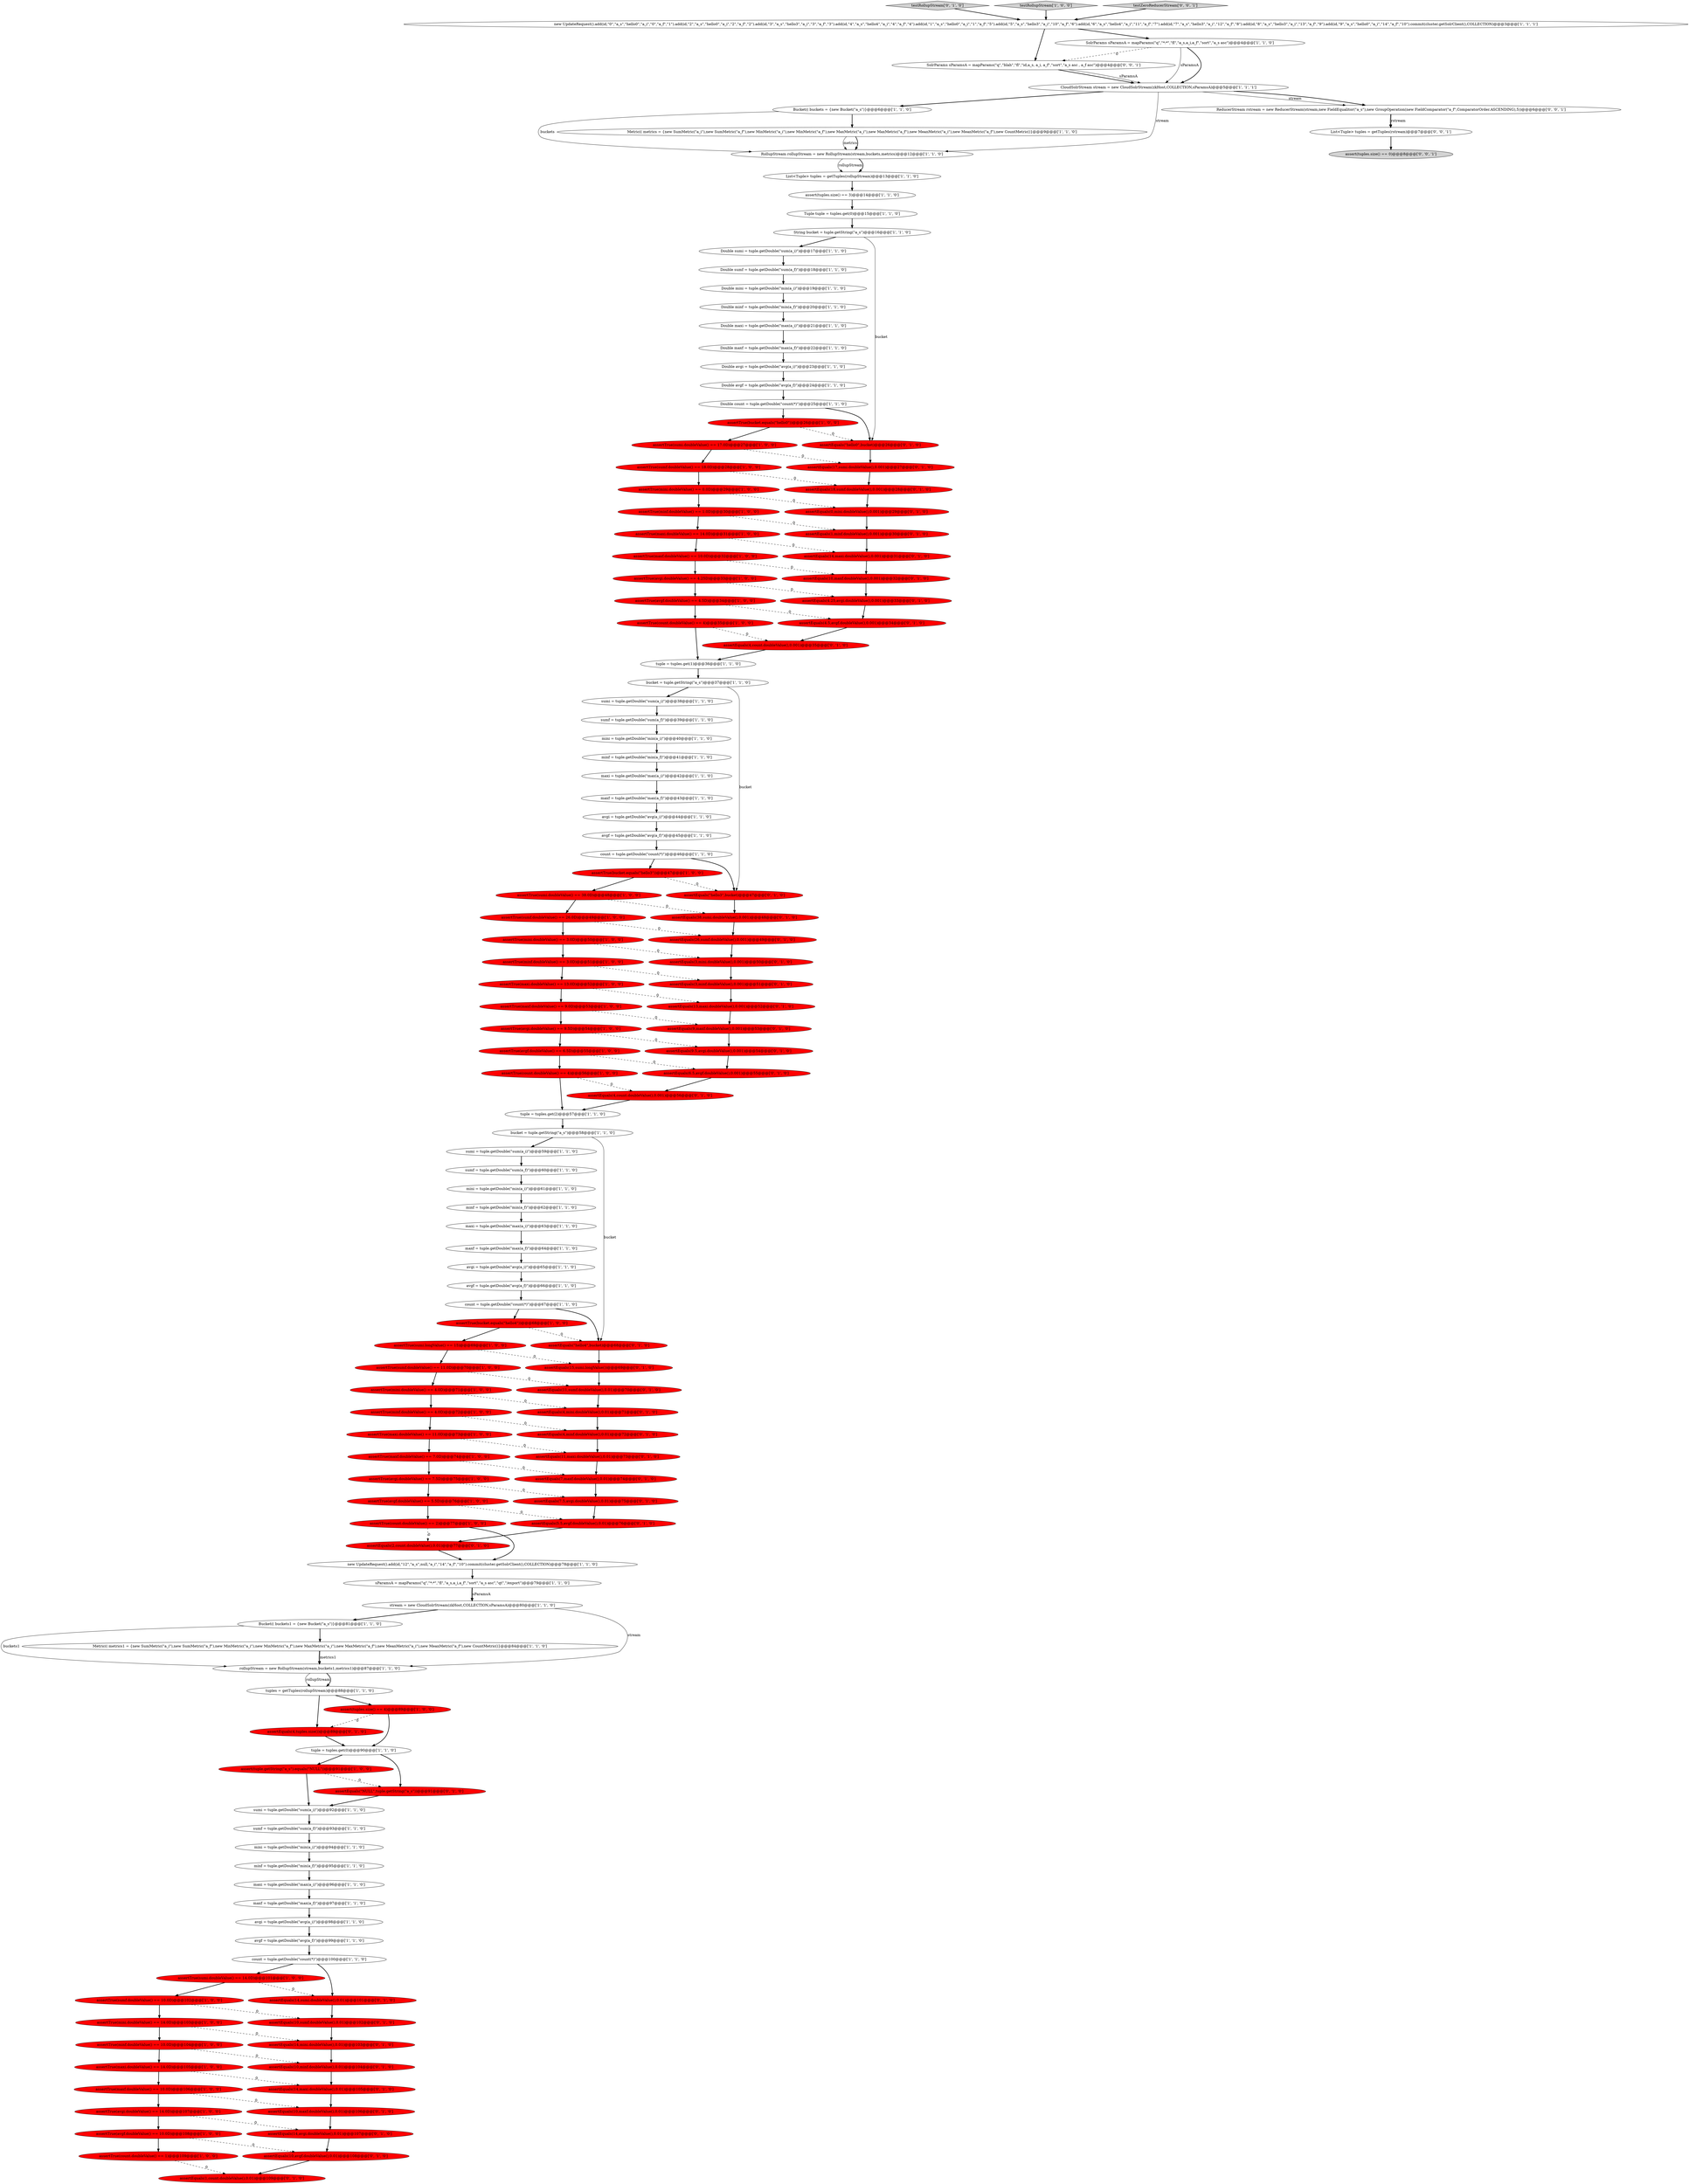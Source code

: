 digraph {
27 [style = filled, label = "assertTrue(minf.doubleValue() == 4.0D)@@@72@@@['1', '0', '0']", fillcolor = red, shape = ellipse image = "AAA1AAABBB1BBB"];
135 [style = filled, label = "assertEquals(15,sumi.longValue())@@@69@@@['0', '1', '0']", fillcolor = red, shape = ellipse image = "AAA1AAABBB2BBB"];
141 [style = filled, label = "assertEquals(2,count.doubleValue(),0.01)@@@77@@@['0', '1', '0']", fillcolor = red, shape = ellipse image = "AAA1AAABBB2BBB"];
77 [style = filled, label = "assertTrue(count.doubleValue() == 4)@@@56@@@['1', '0', '0']", fillcolor = red, shape = ellipse image = "AAA1AAABBB1BBB"];
46 [style = filled, label = "count = tuple.getDouble(\"count(*)\")@@@67@@@['1', '1', '0']", fillcolor = white, shape = ellipse image = "AAA0AAABBB1BBB"];
136 [style = filled, label = "assertEquals(5.5,avgf.doubleValue(),0.01)@@@76@@@['0', '1', '0']", fillcolor = red, shape = ellipse image = "AAA1AAABBB2BBB"];
15 [style = filled, label = "assertTrue(sumi.doubleValue() == 17.0D)@@@27@@@['1', '0', '0']", fillcolor = red, shape = ellipse image = "AAA1AAABBB1BBB"];
28 [style = filled, label = "sumi = tuple.getDouble(\"sum(a_i)\")@@@38@@@['1', '1', '0']", fillcolor = white, shape = ellipse image = "AAA0AAABBB1BBB"];
2 [style = filled, label = "assertTrue(sumi.doubleValue() == 14.0D)@@@101@@@['1', '0', '0']", fillcolor = red, shape = ellipse image = "AAA1AAABBB1BBB"];
9 [style = filled, label = "tuple = tuples.get(2)@@@57@@@['1', '1', '0']", fillcolor = white, shape = ellipse image = "AAA0AAABBB1BBB"];
75 [style = filled, label = "Double maxf = tuple.getDouble(\"max(a_f)\")@@@22@@@['1', '1', '0']", fillcolor = white, shape = ellipse image = "AAA0AAABBB1BBB"];
92 [style = filled, label = "count = tuple.getDouble(\"count(*)\")@@@46@@@['1', '1', '0']", fillcolor = white, shape = ellipse image = "AAA0AAABBB1BBB"];
3 [style = filled, label = "assertTrue(maxi.doubleValue() == 14.0D)@@@31@@@['1', '0', '0']", fillcolor = red, shape = ellipse image = "AAA1AAABBB1BBB"];
140 [style = filled, label = "assertEquals(26,sumf.doubleValue(),0.001)@@@49@@@['0', '1', '0']", fillcolor = red, shape = ellipse image = "AAA1AAABBB2BBB"];
10 [style = filled, label = "assertTrue(avgi.doubleValue() == 9.5D)@@@54@@@['1', '0', '0']", fillcolor = red, shape = ellipse image = "AAA1AAABBB1BBB"];
93 [style = filled, label = "Bucket(( buckets1 = {new Bucket(\"a_s\")}@@@81@@@['1', '1', '0']", fillcolor = white, shape = ellipse image = "AAA0AAABBB1BBB"];
43 [style = filled, label = "mini = tuple.getDouble(\"min(a_i)\")@@@94@@@['1', '1', '0']", fillcolor = white, shape = ellipse image = "AAA0AAABBB1BBB"];
99 [style = filled, label = "new UpdateRequest().add(id,\"0\",\"a_s\",\"hello0\",\"a_i\",\"0\",\"a_f\",\"1\").add(id,\"2\",\"a_s\",\"hello0\",\"a_i\",\"2\",\"a_f\",\"2\").add(id,\"3\",\"a_s\",\"hello3\",\"a_i\",\"3\",\"a_f\",\"3\").add(id,\"4\",\"a_s\",\"hello4\",\"a_i\",\"4\",\"a_f\",\"4\").add(id,\"1\",\"a_s\",\"hello0\",\"a_i\",\"1\",\"a_f\",\"5\").add(id,\"5\",\"a_s\",\"hello3\",\"a_i\",\"10\",\"a_f\",\"6\").add(id,\"6\",\"a_s\",\"hello4\",\"a_i\",\"11\",\"a_f\",\"7\").add(id,\"7\",\"a_s\",\"hello3\",\"a_i\",\"12\",\"a_f\",\"8\").add(id,\"8\",\"a_s\",\"hello3\",\"a_i\",\"13\",\"a_f\",\"9\").add(id,\"9\",\"a_s\",\"hello0\",\"a_i\",\"14\",\"a_f\",\"10\").commit(cluster.getSolrClient(),COLLECTION)@@@3@@@['1', '1', '1']", fillcolor = white, shape = ellipse image = "AAA0AAABBB1BBB"];
45 [style = filled, label = "assertTrue(bucket.equals(\"hello0\"))@@@26@@@['1', '0', '0']", fillcolor = red, shape = ellipse image = "AAA1AAABBB1BBB"];
69 [style = filled, label = "assertTrue(avgi.doubleValue() == 4.25D)@@@33@@@['1', '0', '0']", fillcolor = red, shape = ellipse image = "AAA1AAABBB1BBB"];
16 [style = filled, label = "maxi = tuple.getDouble(\"max(a_i)\")@@@63@@@['1', '1', '0']", fillcolor = white, shape = ellipse image = "AAA0AAABBB1BBB"];
11 [style = filled, label = "sumi = tuple.getDouble(\"sum(a_i)\")@@@59@@@['1', '1', '0']", fillcolor = white, shape = ellipse image = "AAA0AAABBB1BBB"];
6 [style = filled, label = "assertTrue(sumf.doubleValue() == 18.0D)@@@28@@@['1', '0', '0']", fillcolor = red, shape = ellipse image = "AAA1AAABBB1BBB"];
62 [style = filled, label = "sumf = tuple.getDouble(\"sum(a_f)\")@@@60@@@['1', '1', '0']", fillcolor = white, shape = ellipse image = "AAA0AAABBB1BBB"];
67 [style = filled, label = "avgi = tuple.getDouble(\"avg(a_i)\")@@@44@@@['1', '1', '0']", fillcolor = white, shape = ellipse image = "AAA0AAABBB1BBB"];
44 [style = filled, label = "avgi = tuple.getDouble(\"avg(a_i)\")@@@98@@@['1', '1', '0']", fillcolor = white, shape = ellipse image = "AAA0AAABBB1BBB"];
54 [style = filled, label = "assertTrue(count.doubleValue() == 1)@@@109@@@['1', '0', '0']", fillcolor = red, shape = ellipse image = "AAA1AAABBB1BBB"];
106 [style = filled, label = "testRollupStream['0', '1', '0']", fillcolor = lightgray, shape = diamond image = "AAA0AAABBB2BBB"];
61 [style = filled, label = "maxi = tuple.getDouble(\"max(a_i)\")@@@42@@@['1', '1', '0']", fillcolor = white, shape = ellipse image = "AAA0AAABBB1BBB"];
59 [style = filled, label = "assertTrue(minf.doubleValue() == 3.0D)@@@51@@@['1', '0', '0']", fillcolor = red, shape = ellipse image = "AAA1AAABBB1BBB"];
97 [style = filled, label = "assertTrue(count.doubleValue() == 2)@@@77@@@['1', '0', '0']", fillcolor = red, shape = ellipse image = "AAA1AAABBB1BBB"];
57 [style = filled, label = "assertTrue(avgf.doubleValue() == 4.5D)@@@34@@@['1', '0', '0']", fillcolor = red, shape = ellipse image = "AAA1AAABBB1BBB"];
94 [style = filled, label = "minf = tuple.getDouble(\"min(a_f)\")@@@95@@@['1', '1', '0']", fillcolor = white, shape = ellipse image = "AAA0AAABBB1BBB"];
49 [style = filled, label = "assertTrue(sumf.doubleValue() == 11.0D)@@@70@@@['1', '0', '0']", fillcolor = red, shape = ellipse image = "AAA1AAABBB1BBB"];
60 [style = filled, label = "assertTrue(maxi.doubleValue() == 14.0D)@@@105@@@['1', '0', '0']", fillcolor = red, shape = ellipse image = "AAA1AAABBB1BBB"];
76 [style = filled, label = "assertTrue(minf.doubleValue() == 1.0D)@@@30@@@['1', '0', '0']", fillcolor = red, shape = ellipse image = "AAA1AAABBB1BBB"];
12 [style = filled, label = "bucket = tuple.getString(\"a_s\")@@@37@@@['1', '1', '0']", fillcolor = white, shape = ellipse image = "AAA0AAABBB1BBB"];
30 [style = filled, label = "assertTrue(maxf.doubleValue() == 10.0D)@@@106@@@['1', '0', '0']", fillcolor = red, shape = ellipse image = "AAA1AAABBB1BBB"];
22 [style = filled, label = "assert(tuple.getString(\"a_s\").equals(\"NULL\"))@@@91@@@['1', '0', '0']", fillcolor = red, shape = ellipse image = "AAA1AAABBB1BBB"];
105 [style = filled, label = "assertEquals(14,maxi.doubleValue(),0.01)@@@105@@@['0', '1', '0']", fillcolor = red, shape = ellipse image = "AAA1AAABBB2BBB"];
71 [style = filled, label = "Double sumi = tuple.getDouble(\"sum(a_i)\")@@@17@@@['1', '1', '0']", fillcolor = white, shape = ellipse image = "AAA0AAABBB1BBB"];
96 [style = filled, label = "mini = tuple.getDouble(\"min(a_i)\")@@@61@@@['1', '1', '0']", fillcolor = white, shape = ellipse image = "AAA0AAABBB1BBB"];
120 [style = filled, label = "assertEquals(14,maxi.doubleValue(),0.001)@@@31@@@['0', '1', '0']", fillcolor = red, shape = ellipse image = "AAA1AAABBB2BBB"];
123 [style = filled, label = "assertEquals(4,mini.doubleValue(),0.01)@@@71@@@['0', '1', '0']", fillcolor = red, shape = ellipse image = "AAA1AAABBB2BBB"];
64 [style = filled, label = "Metric(( metrics1 = {new SumMetric(\"a_i\"),new SumMetric(\"a_f\"),new MinMetric(\"a_i\"),new MinMetric(\"a_f\"),new MaxMetric(\"a_i\"),new MaxMetric(\"a_f\"),new MeanMetric(\"a_i\"),new MeanMetric(\"a_f\"),new CountMetric()}@@@84@@@['1', '1', '0']", fillcolor = white, shape = ellipse image = "AAA0AAABBB1BBB"];
56 [style = filled, label = "assertTrue(avgf.doubleValue() == 6.5D)@@@55@@@['1', '0', '0']", fillcolor = red, shape = ellipse image = "AAA1AAABBB1BBB"];
133 [style = filled, label = "assertEquals(3,minf.doubleValue(),0.001)@@@51@@@['0', '1', '0']", fillcolor = red, shape = ellipse image = "AAA1AAABBB2BBB"];
72 [style = filled, label = "rollupStream = new RollupStream(stream,buckets1,metrics1)@@@87@@@['1', '1', '0']", fillcolor = white, shape = ellipse image = "AAA0AAABBB1BBB"];
108 [style = filled, label = "assertEquals(4.5,avgf.doubleValue(),0.001)@@@34@@@['0', '1', '0']", fillcolor = red, shape = ellipse image = "AAA1AAABBB2BBB"];
89 [style = filled, label = "maxf = tuple.getDouble(\"max(a_f)\")@@@64@@@['1', '1', '0']", fillcolor = white, shape = ellipse image = "AAA0AAABBB1BBB"];
101 [style = filled, label = "assertEquals(7,maxf.doubleValue(),0.01)@@@74@@@['0', '1', '0']", fillcolor = red, shape = ellipse image = "AAA1AAABBB2BBB"];
29 [style = filled, label = "assertTrue(count.doubleValue() == 4)@@@35@@@['1', '0', '0']", fillcolor = red, shape = ellipse image = "AAA1AAABBB1BBB"];
14 [style = filled, label = "sumf = tuple.getDouble(\"sum(a_f)\")@@@93@@@['1', '1', '0']", fillcolor = white, shape = ellipse image = "AAA0AAABBB1BBB"];
112 [style = filled, label = "assertEquals(14,avgi.doubleValue(),0.01)@@@107@@@['0', '1', '0']", fillcolor = red, shape = ellipse image = "AAA1AAABBB2BBB"];
83 [style = filled, label = "List<Tuple> tuples = getTuples(rollupStream)@@@13@@@['1', '1', '0']", fillcolor = white, shape = ellipse image = "AAA0AAABBB1BBB"];
124 [style = filled, label = "assertEquals(13,maxi.doubleValue(),0.001)@@@52@@@['0', '1', '0']", fillcolor = red, shape = ellipse image = "AAA1AAABBB2BBB"];
103 [style = filled, label = "assertEquals(4.25,avgi.doubleValue(),0.001)@@@33@@@['0', '1', '0']", fillcolor = red, shape = ellipse image = "AAA1AAABBB2BBB"];
34 [style = filled, label = "RollupStream rollupStream = new RollupStream(stream,buckets,metrics)@@@12@@@['1', '1', '0']", fillcolor = white, shape = ellipse image = "AAA0AAABBB1BBB"];
115 [style = filled, label = "assertEquals(9,maxf.doubleValue(),0.001)@@@53@@@['0', '1', '0']", fillcolor = red, shape = ellipse image = "AAA1AAABBB2BBB"];
21 [style = filled, label = "bucket = tuple.getString(\"a_s\")@@@58@@@['1', '1', '0']", fillcolor = white, shape = ellipse image = "AAA0AAABBB1BBB"];
4 [style = filled, label = "maxi = tuple.getDouble(\"max(a_i)\")@@@96@@@['1', '1', '0']", fillcolor = white, shape = ellipse image = "AAA0AAABBB1BBB"];
39 [style = filled, label = "Double avgf = tuple.getDouble(\"avg(a_f)\")@@@24@@@['1', '1', '0']", fillcolor = white, shape = ellipse image = "AAA0AAABBB1BBB"];
13 [style = filled, label = "sParamsA = mapParams(\"q\",\"*:*\",\"fl\",\"a_s,a_i,a_f\",\"sort\",\"a_s asc\",\"qt\",\"/export\")@@@79@@@['1', '1', '0']", fillcolor = white, shape = ellipse image = "AAA0AAABBB1BBB"];
87 [style = filled, label = "Metric(( metrics = {new SumMetric(\"a_i\"),new SumMetric(\"a_f\"),new MinMetric(\"a_i\"),new MinMetric(\"a_f\"),new MaxMetric(\"a_i\"),new MaxMetric(\"a_f\"),new MeanMetric(\"a_i\"),new MeanMetric(\"a_f\"),new CountMetric()}@@@9@@@['1', '1', '0']", fillcolor = white, shape = ellipse image = "AAA0AAABBB1BBB"];
127 [style = filled, label = "assertEquals(\"hello0\",bucket)@@@26@@@['0', '1', '0']", fillcolor = red, shape = ellipse image = "AAA1AAABBB2BBB"];
110 [style = filled, label = "assertEquals(10,sumf.doubleValue(),0.01)@@@102@@@['0', '1', '0']", fillcolor = red, shape = ellipse image = "AAA1AAABBB2BBB"];
18 [style = filled, label = "assertTrue(sumf.doubleValue() == 10.0D)@@@102@@@['1', '0', '0']", fillcolor = red, shape = ellipse image = "AAA1AAABBB1BBB"];
41 [style = filled, label = "assertTrue(avgf.doubleValue() == 10.0D)@@@108@@@['1', '0', '0']", fillcolor = red, shape = ellipse image = "AAA1AAABBB1BBB"];
109 [style = filled, label = "assertEquals(4,count.doubleValue(),0.001)@@@35@@@['0', '1', '0']", fillcolor = red, shape = ellipse image = "AAA1AAABBB2BBB"];
48 [style = filled, label = "Tuple tuple = tuples.get(0)@@@15@@@['1', '1', '0']", fillcolor = white, shape = ellipse image = "AAA0AAABBB1BBB"];
50 [style = filled, label = "tuples = getTuples(rollupStream)@@@88@@@['1', '1', '0']", fillcolor = white, shape = ellipse image = "AAA0AAABBB1BBB"];
114 [style = filled, label = "assertEquals(9.5,avgi.doubleValue(),0.001)@@@54@@@['0', '1', '0']", fillcolor = red, shape = ellipse image = "AAA1AAABBB2BBB"];
142 [style = filled, label = "assert(tuples.size() == 0)@@@8@@@['0', '0', '1']", fillcolor = lightgray, shape = ellipse image = "AAA0AAABBB3BBB"];
66 [style = filled, label = "maxf = tuple.getDouble(\"max(a_f)\")@@@43@@@['1', '1', '0']", fillcolor = white, shape = ellipse image = "AAA0AAABBB1BBB"];
7 [style = filled, label = "SolrParams sParamsA = mapParams(\"q\",\"*:*\",\"fl\",\"a_s,a_i,a_f\",\"sort\",\"a_s asc\")@@@4@@@['1', '1', '0']", fillcolor = white, shape = ellipse image = "AAA0AAABBB1BBB"];
139 [style = filled, label = "assertEquals(10,minf.doubleValue(),0.01)@@@104@@@['0', '1', '0']", fillcolor = red, shape = ellipse image = "AAA1AAABBB2BBB"];
102 [style = filled, label = "assertEquals(1,count.doubleValue(),0.01)@@@109@@@['0', '1', '0']", fillcolor = red, shape = ellipse image = "AAA1AAABBB2BBB"];
51 [style = filled, label = "assertTrue(avgi.doubleValue() == 14.0D)@@@107@@@['1', '0', '0']", fillcolor = red, shape = ellipse image = "AAA1AAABBB1BBB"];
91 [style = filled, label = "assertTrue(bucket.equals(\"hello3\"))@@@47@@@['1', '0', '0']", fillcolor = red, shape = ellipse image = "AAA1AAABBB1BBB"];
25 [style = filled, label = "avgi = tuple.getDouble(\"avg(a_i)\")@@@65@@@['1', '1', '0']", fillcolor = white, shape = ellipse image = "AAA0AAABBB1BBB"];
121 [style = filled, label = "assertEquals(11,maxi.doubleValue(),0.01)@@@73@@@['0', '1', '0']", fillcolor = red, shape = ellipse image = "AAA1AAABBB2BBB"];
55 [style = filled, label = "sumf = tuple.getDouble(\"sum(a_f)\")@@@39@@@['1', '1', '0']", fillcolor = white, shape = ellipse image = "AAA0AAABBB1BBB"];
78 [style = filled, label = "count = tuple.getDouble(\"count(*)\")@@@100@@@['1', '1', '0']", fillcolor = white, shape = ellipse image = "AAA0AAABBB1BBB"];
23 [style = filled, label = "assertTrue(mini.doubleValue() == 3.0D)@@@50@@@['1', '0', '0']", fillcolor = red, shape = ellipse image = "AAA1AAABBB1BBB"];
79 [style = filled, label = "Double count = tuple.getDouble(\"count(*)\")@@@25@@@['1', '1', '0']", fillcolor = white, shape = ellipse image = "AAA0AAABBB1BBB"];
104 [style = filled, label = "assertEquals(11,sumf.doubleValue(),0.01)@@@70@@@['0', '1', '0']", fillcolor = red, shape = ellipse image = "AAA1AAABBB2BBB"];
95 [style = filled, label = "stream = new CloudSolrStream(zkHost,COLLECTION,sParamsA)@@@80@@@['1', '1', '0']", fillcolor = white, shape = ellipse image = "AAA0AAABBB1BBB"];
20 [style = filled, label = "Bucket(( buckets = {new Bucket(\"a_s\")}@@@6@@@['1', '1', '0']", fillcolor = white, shape = ellipse image = "AAA0AAABBB1BBB"];
74 [style = filled, label = "assert(tuples.size() == 3)@@@14@@@['1', '1', '0']", fillcolor = white, shape = ellipse image = "AAA0AAABBB1BBB"];
146 [style = filled, label = "ReducerStream rstream = new ReducerStream(stream,new FieldEqualitor(\"a_s\"),new GroupOperation(new FieldComparator(\"a_f\",ComparatorOrder.ASCENDING),5))@@@6@@@['0', '0', '1']", fillcolor = white, shape = ellipse image = "AAA0AAABBB3BBB"];
40 [style = filled, label = "tuple = tuples.get(0)@@@90@@@['1', '1', '0']", fillcolor = white, shape = ellipse image = "AAA0AAABBB1BBB"];
1 [style = filled, label = "assertTrue(mini.doubleValue() == 14.0D)@@@103@@@['1', '0', '0']", fillcolor = red, shape = ellipse image = "AAA1AAABBB1BBB"];
82 [style = filled, label = "avgf = tuple.getDouble(\"avg(a_f)\")@@@66@@@['1', '1', '0']", fillcolor = white, shape = ellipse image = "AAA0AAABBB1BBB"];
86 [style = filled, label = "assertTrue(sumi.longValue() == 15)@@@69@@@['1', '0', '0']", fillcolor = red, shape = ellipse image = "AAA1AAABBB1BBB"];
73 [style = filled, label = "maxf = tuple.getDouble(\"max(a_f)\")@@@97@@@['1', '1', '0']", fillcolor = white, shape = ellipse image = "AAA0AAABBB1BBB"];
8 [style = filled, label = "testRollupStream['1', '0', '0']", fillcolor = lightgray, shape = diamond image = "AAA0AAABBB1BBB"];
70 [style = filled, label = "Double maxi = tuple.getDouble(\"max(a_i)\")@@@21@@@['1', '1', '0']", fillcolor = white, shape = ellipse image = "AAA0AAABBB1BBB"];
68 [style = filled, label = "assertTrue(sumi.doubleValue() == 38.0D)@@@48@@@['1', '0', '0']", fillcolor = red, shape = ellipse image = "AAA1AAABBB1BBB"];
134 [style = filled, label = "assertEquals(4,tuples.size())@@@89@@@['0', '1', '0']", fillcolor = red, shape = ellipse image = "AAA1AAABBB2BBB"];
117 [style = filled, label = "assertEquals(0,mini.doubleValue(),0.001)@@@29@@@['0', '1', '0']", fillcolor = red, shape = ellipse image = "AAA1AAABBB2BBB"];
130 [style = filled, label = "assertEquals(14,sumi.doubleValue(),0.01)@@@101@@@['0', '1', '0']", fillcolor = red, shape = ellipse image = "AAA1AAABBB2BBB"];
19 [style = filled, label = "assertTrue(minf.doubleValue() == 10.0D)@@@104@@@['1', '0', '0']", fillcolor = red, shape = ellipse image = "AAA1AAABBB1BBB"];
42 [style = filled, label = "assertTrue(maxf.doubleValue() == 9.0D)@@@53@@@['1', '0', '0']", fillcolor = red, shape = ellipse image = "AAA1AAABBB1BBB"];
33 [style = filled, label = "assertTrue(avgf.doubleValue() == 5.5D)@@@76@@@['1', '0', '0']", fillcolor = red, shape = ellipse image = "AAA1AAABBB1BBB"];
138 [style = filled, label = "assertEquals(17,sumi.doubleValue(),0.001)@@@27@@@['0', '1', '0']", fillcolor = red, shape = ellipse image = "AAA1AAABBB2BBB"];
107 [style = filled, label = "assertEquals(\"hello3\",bucket)@@@47@@@['0', '1', '0']", fillcolor = red, shape = ellipse image = "AAA1AAABBB2BBB"];
129 [style = filled, label = "assertEquals(38,sumi.doubleValue(),0.001)@@@48@@@['0', '1', '0']", fillcolor = red, shape = ellipse image = "AAA1AAABBB2BBB"];
111 [style = filled, label = "assertEquals(1,minf.doubleValue(),0.001)@@@30@@@['0', '1', '0']", fillcolor = red, shape = ellipse image = "AAA1AAABBB2BBB"];
37 [style = filled, label = "avgf = tuple.getDouble(\"avg(a_f)\")@@@45@@@['1', '1', '0']", fillcolor = white, shape = ellipse image = "AAA0AAABBB1BBB"];
81 [style = filled, label = "Double mini = tuple.getDouble(\"min(a_i)\")@@@19@@@['1', '1', '0']", fillcolor = white, shape = ellipse image = "AAA0AAABBB1BBB"];
85 [style = filled, label = "assertTrue(bucket.equals(\"hello4\"))@@@68@@@['1', '0', '0']", fillcolor = red, shape = ellipse image = "AAA1AAABBB1BBB"];
125 [style = filled, label = "assertEquals(6.5,avgf.doubleValue(),0.001)@@@55@@@['0', '1', '0']", fillcolor = red, shape = ellipse image = "AAA1AAABBB2BBB"];
36 [style = filled, label = "assertTrue(maxf.doubleValue() == 7.0D)@@@74@@@['1', '0', '0']", fillcolor = red, shape = ellipse image = "AAA1AAABBB1BBB"];
143 [style = filled, label = "testZeroReducerStream['0', '0', '1']", fillcolor = lightgray, shape = diamond image = "AAA0AAABBB3BBB"];
116 [style = filled, label = "assertEquals(10,maxf.doubleValue(),0.001)@@@32@@@['0', '1', '0']", fillcolor = red, shape = ellipse image = "AAA1AAABBB2BBB"];
35 [style = filled, label = "Double sumf = tuple.getDouble(\"sum(a_f)\")@@@18@@@['1', '1', '0']", fillcolor = white, shape = ellipse image = "AAA0AAABBB1BBB"];
132 [style = filled, label = "assertEquals(\"hello4\",bucket)@@@68@@@['0', '1', '0']", fillcolor = red, shape = ellipse image = "AAA1AAABBB2BBB"];
24 [style = filled, label = "tuple = tuples.get(1)@@@36@@@['1', '1', '0']", fillcolor = white, shape = ellipse image = "AAA0AAABBB1BBB"];
84 [style = filled, label = "assertTrue(avgi.doubleValue() == 7.5D)@@@75@@@['1', '0', '0']", fillcolor = red, shape = ellipse image = "AAA1AAABBB1BBB"];
118 [style = filled, label = "assertEquals(18,sumf.doubleValue(),0.001)@@@28@@@['0', '1', '0']", fillcolor = red, shape = ellipse image = "AAA1AAABBB2BBB"];
31 [style = filled, label = "Double avgi = tuple.getDouble(\"avg(a_i)\")@@@23@@@['1', '1', '0']", fillcolor = white, shape = ellipse image = "AAA0AAABBB1BBB"];
52 [style = filled, label = "new UpdateRequest().add(id,\"12\",\"a_s\",null,\"a_i\",\"14\",\"a_f\",\"10\").commit(cluster.getSolrClient(),COLLECTION)@@@78@@@['1', '1', '0']", fillcolor = white, shape = ellipse image = "AAA0AAABBB1BBB"];
88 [style = filled, label = "minf = tuple.getDouble(\"min(a_f)\")@@@41@@@['1', '1', '0']", fillcolor = white, shape = ellipse image = "AAA0AAABBB1BBB"];
80 [style = filled, label = "assert(tuples.size() == 4)@@@89@@@['1', '0', '0']", fillcolor = red, shape = ellipse image = "AAA1AAABBB1BBB"];
126 [style = filled, label = "assertEquals(3,mini.doubleValue(),0.001)@@@50@@@['0', '1', '0']", fillcolor = red, shape = ellipse image = "AAA1AAABBB2BBB"];
47 [style = filled, label = "assertTrue(mini.doubleValue() == 0.0D)@@@29@@@['1', '0', '0']", fillcolor = red, shape = ellipse image = "AAA1AAABBB1BBB"];
137 [style = filled, label = "assertEquals(\"NULL\",tuple.getString(\"a_s\"))@@@91@@@['0', '1', '0']", fillcolor = red, shape = ellipse image = "AAA1AAABBB2BBB"];
128 [style = filled, label = "assertEquals(4,minf.doubleValue(),0.01)@@@72@@@['0', '1', '0']", fillcolor = red, shape = ellipse image = "AAA1AAABBB2BBB"];
113 [style = filled, label = "assertEquals(10,avgf.doubleValue(),0.01)@@@108@@@['0', '1', '0']", fillcolor = red, shape = ellipse image = "AAA1AAABBB2BBB"];
145 [style = filled, label = "List<Tuple> tuples = getTuples(rstream)@@@7@@@['0', '0', '1']", fillcolor = white, shape = ellipse image = "AAA0AAABBB3BBB"];
122 [style = filled, label = "assertEquals(14,mini.doubleValue(),0.01)@@@103@@@['0', '1', '0']", fillcolor = red, shape = ellipse image = "AAA1AAABBB2BBB"];
65 [style = filled, label = "assertTrue(maxf.doubleValue() == 10.0D)@@@32@@@['1', '0', '0']", fillcolor = red, shape = ellipse image = "AAA1AAABBB1BBB"];
32 [style = filled, label = "Double minf = tuple.getDouble(\"min(a_f)\")@@@20@@@['1', '1', '0']", fillcolor = white, shape = ellipse image = "AAA0AAABBB1BBB"];
144 [style = filled, label = "SolrParams sParamsA = mapParams(\"q\",\"blah\",\"fl\",\"id,a_s, a_i, a_f\",\"sort\",\"a_s asc , a_f asc\")@@@4@@@['0', '0', '1']", fillcolor = white, shape = ellipse image = "AAA0AAABBB3BBB"];
5 [style = filled, label = "assertTrue(maxi.doubleValue() == 13.0D)@@@52@@@['1', '0', '0']", fillcolor = red, shape = ellipse image = "AAA1AAABBB1BBB"];
98 [style = filled, label = "CloudSolrStream stream = new CloudSolrStream(zkHost,COLLECTION,sParamsA)@@@5@@@['1', '1', '1']", fillcolor = white, shape = ellipse image = "AAA0AAABBB1BBB"];
131 [style = filled, label = "assertEquals(10,maxf.doubleValue(),0.01)@@@106@@@['0', '1', '0']", fillcolor = red, shape = ellipse image = "AAA1AAABBB2BBB"];
17 [style = filled, label = "avgf = tuple.getDouble(\"avg(a_f)\")@@@99@@@['1', '1', '0']", fillcolor = white, shape = ellipse image = "AAA0AAABBB1BBB"];
0 [style = filled, label = "assertTrue(mini.doubleValue() == 4.0D)@@@71@@@['1', '0', '0']", fillcolor = red, shape = ellipse image = "AAA1AAABBB1BBB"];
26 [style = filled, label = "String bucket = tuple.getString(\"a_s\")@@@16@@@['1', '1', '0']", fillcolor = white, shape = ellipse image = "AAA0AAABBB1BBB"];
119 [style = filled, label = "assertEquals(7.5,avgi.doubleValue(),0.01)@@@75@@@['0', '1', '0']", fillcolor = red, shape = ellipse image = "AAA1AAABBB2BBB"];
38 [style = filled, label = "minf = tuple.getDouble(\"min(a_f)\")@@@62@@@['1', '1', '0']", fillcolor = white, shape = ellipse image = "AAA0AAABBB1BBB"];
53 [style = filled, label = "sumi = tuple.getDouble(\"sum(a_i)\")@@@92@@@['1', '1', '0']", fillcolor = white, shape = ellipse image = "AAA0AAABBB1BBB"];
58 [style = filled, label = "mini = tuple.getDouble(\"min(a_i)\")@@@40@@@['1', '1', '0']", fillcolor = white, shape = ellipse image = "AAA0AAABBB1BBB"];
63 [style = filled, label = "assertTrue(maxi.doubleValue() == 11.0D)@@@73@@@['1', '0', '0']", fillcolor = red, shape = ellipse image = "AAA1AAABBB1BBB"];
100 [style = filled, label = "assertEquals(4,count.doubleValue(),0.001)@@@56@@@['0', '1', '0']", fillcolor = red, shape = ellipse image = "AAA1AAABBB2BBB"];
90 [style = filled, label = "assertTrue(sumf.doubleValue() == 26.0D)@@@49@@@['1', '0', '0']", fillcolor = red, shape = ellipse image = "AAA1AAABBB1BBB"];
110->122 [style = bold, label=""];
61->66 [style = bold, label=""];
19->60 [style = bold, label=""];
129->140 [style = bold, label=""];
18->110 [style = dashed, label="0"];
34->83 [style = solid, label="rollupStream"];
85->132 [style = dashed, label="0"];
84->33 [style = bold, label=""];
84->119 [style = dashed, label="0"];
50->80 [style = bold, label=""];
57->29 [style = bold, label=""];
103->108 [style = bold, label=""];
122->139 [style = bold, label=""];
87->34 [style = solid, label="metrics"];
111->120 [style = bold, label=""];
136->141 [style = bold, label=""];
49->0 [style = bold, label=""];
3->65 [style = bold, label=""];
16->89 [style = bold, label=""];
85->86 [style = bold, label=""];
52->13 [style = bold, label=""];
7->144 [style = dashed, label="0"];
63->36 [style = bold, label=""];
82->46 [style = bold, label=""];
0->123 [style = dashed, label="0"];
45->127 [style = dashed, label="0"];
131->112 [style = bold, label=""];
47->76 [style = bold, label=""];
7->98 [style = solid, label="sParamsA"];
109->24 [style = bold, label=""];
22->137 [style = dashed, label="0"];
141->52 [style = bold, label=""];
113->102 [style = bold, label=""];
65->69 [style = bold, label=""];
9->21 [style = bold, label=""];
93->64 [style = bold, label=""];
40->22 [style = bold, label=""];
101->119 [style = bold, label=""];
54->102 [style = dashed, label="0"];
91->107 [style = dashed, label="0"];
79->45 [style = bold, label=""];
98->146 [style = solid, label="stream"];
41->54 [style = bold, label=""];
32->70 [style = bold, label=""];
115->114 [style = bold, label=""];
26->127 [style = solid, label="bucket"];
42->115 [style = dashed, label="0"];
135->104 [style = bold, label=""];
28->55 [style = bold, label=""];
126->133 [style = bold, label=""];
146->145 [style = bold, label=""];
77->9 [style = bold, label=""];
4->73 [style = bold, label=""];
124->115 [style = bold, label=""];
121->101 [style = bold, label=""];
12->28 [style = bold, label=""];
86->135 [style = dashed, label="0"];
43->94 [style = bold, label=""];
66->67 [style = bold, label=""];
145->142 [style = bold, label=""];
63->121 [style = dashed, label="0"];
51->112 [style = dashed, label="0"];
41->113 [style = dashed, label="0"];
133->124 [style = bold, label=""];
134->40 [style = bold, label=""];
5->124 [style = dashed, label="0"];
2->18 [style = bold, label=""];
64->72 [style = solid, label="metrics1"];
76->3 [style = bold, label=""];
81->32 [style = bold, label=""];
71->35 [style = bold, label=""];
144->98 [style = bold, label=""];
72->50 [style = solid, label="rollupStream"];
21->132 [style = solid, label="bucket"];
99->144 [style = bold, label=""];
36->84 [style = bold, label=""];
44->17 [style = bold, label=""];
36->101 [style = dashed, label="0"];
14->43 [style = bold, label=""];
72->50 [style = bold, label=""];
98->146 [style = bold, label=""];
90->23 [style = bold, label=""];
116->103 [style = bold, label=""];
106->99 [style = bold, label=""];
18->1 [style = bold, label=""];
98->20 [style = bold, label=""];
21->11 [style = bold, label=""];
95->93 [style = bold, label=""];
95->72 [style = solid, label="stream"];
34->83 [style = bold, label=""];
70->75 [style = bold, label=""];
96->38 [style = bold, label=""];
25->82 [style = bold, label=""];
125->100 [style = bold, label=""];
117->111 [style = bold, label=""];
98->34 [style = solid, label="stream"];
146->145 [style = solid, label="rstream"];
39->79 [style = bold, label=""];
76->111 [style = dashed, label="0"];
138->118 [style = bold, label=""];
140->126 [style = bold, label=""];
23->126 [style = dashed, label="0"];
11->62 [style = bold, label=""];
1->19 [style = bold, label=""];
128->121 [style = bold, label=""];
60->105 [style = dashed, label="0"];
1->122 [style = dashed, label="0"];
6->47 [style = bold, label=""];
23->59 [style = bold, label=""];
56->125 [style = dashed, label="0"];
35->81 [style = bold, label=""];
2->130 [style = dashed, label="0"];
64->72 [style = bold, label=""];
24->12 [style = bold, label=""];
80->40 [style = bold, label=""];
45->15 [style = bold, label=""];
137->53 [style = bold, label=""];
6->118 [style = dashed, label="0"];
78->2 [style = bold, label=""];
38->16 [style = bold, label=""];
65->116 [style = dashed, label="0"];
27->128 [style = dashed, label="0"];
99->7 [style = bold, label=""];
33->97 [style = bold, label=""];
89->25 [style = bold, label=""];
74->48 [style = bold, label=""];
73->44 [style = bold, label=""];
59->5 [style = bold, label=""];
56->77 [style = bold, label=""];
33->136 [style = dashed, label="0"];
46->132 [style = bold, label=""];
47->117 [style = dashed, label="0"];
120->116 [style = bold, label=""];
29->109 [style = dashed, label="0"];
79->127 [style = bold, label=""];
48->26 [style = bold, label=""];
53->14 [style = bold, label=""];
127->138 [style = bold, label=""];
119->136 [style = bold, label=""];
20->87 [style = bold, label=""];
92->91 [style = bold, label=""];
92->107 [style = bold, label=""];
26->71 [style = bold, label=""];
30->131 [style = dashed, label="0"];
94->4 [style = bold, label=""];
88->61 [style = bold, label=""];
59->133 [style = dashed, label="0"];
68->129 [style = dashed, label="0"];
31->39 [style = bold, label=""];
13->95 [style = bold, label=""];
7->98 [style = bold, label=""];
40->137 [style = bold, label=""];
69->103 [style = dashed, label="0"];
3->120 [style = dashed, label="0"];
91->68 [style = bold, label=""];
37->92 [style = bold, label=""];
62->96 [style = bold, label=""];
97->52 [style = bold, label=""];
8->99 [style = bold, label=""];
58->88 [style = bold, label=""];
57->108 [style = dashed, label="0"];
10->56 [style = bold, label=""];
46->85 [style = bold, label=""];
112->113 [style = bold, label=""];
104->123 [style = bold, label=""];
15->138 [style = dashed, label="0"];
10->114 [style = dashed, label="0"];
0->27 [style = bold, label=""];
118->117 [style = bold, label=""];
49->104 [style = dashed, label="0"];
107->129 [style = bold, label=""];
87->34 [style = bold, label=""];
69->57 [style = bold, label=""];
19->139 [style = dashed, label="0"];
68->90 [style = bold, label=""];
93->72 [style = solid, label="buckets1"];
143->99 [style = bold, label=""];
15->6 [style = bold, label=""];
108->109 [style = bold, label=""];
27->63 [style = bold, label=""];
50->134 [style = bold, label=""];
114->125 [style = bold, label=""];
132->135 [style = bold, label=""];
144->98 [style = solid, label="sParamsA"];
123->128 [style = bold, label=""];
80->134 [style = dashed, label="0"];
30->51 [style = bold, label=""];
20->34 [style = solid, label="buckets"];
100->9 [style = bold, label=""];
97->141 [style = dashed, label="0"];
22->53 [style = bold, label=""];
90->140 [style = dashed, label="0"];
77->100 [style = dashed, label="0"];
130->110 [style = bold, label=""];
83->74 [style = bold, label=""];
42->10 [style = bold, label=""];
13->95 [style = solid, label="sParamsA"];
60->30 [style = bold, label=""];
78->130 [style = bold, label=""];
12->107 [style = solid, label="bucket"];
139->105 [style = bold, label=""];
67->37 [style = bold, label=""];
75->31 [style = bold, label=""];
5->42 [style = bold, label=""];
86->49 [style = bold, label=""];
29->24 [style = bold, label=""];
17->78 [style = bold, label=""];
51->41 [style = bold, label=""];
55->58 [style = bold, label=""];
105->131 [style = bold, label=""];
}
